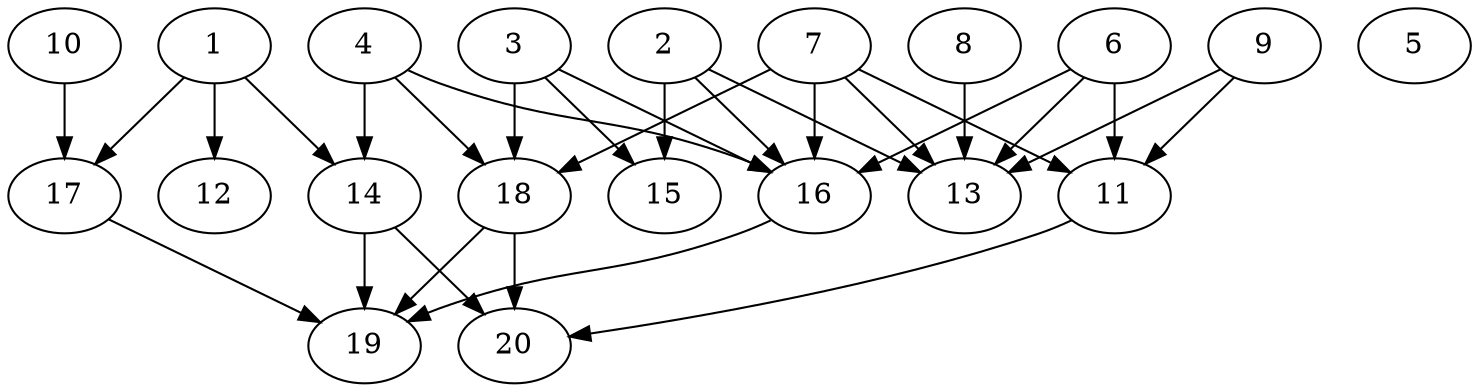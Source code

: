 // DAG automatically generated by daggen at Wed Jul 24 21:27:05 2019
// ./daggen --dot -n 20 --ccr 0.5 --fat 0.7 --regular 0.5 --density 0.5 --mindata 5242880 --maxdata 52428800 
digraph G {
  1 [size="50290688", alpha="0.18", expect_size="25145344"] 
  1 -> 12 [size ="25145344"]
  1 -> 14 [size ="25145344"]
  1 -> 17 [size ="25145344"]
  2 [size="42409984", alpha="0.12", expect_size="21204992"] 
  2 -> 13 [size ="21204992"]
  2 -> 15 [size ="21204992"]
  2 -> 16 [size ="21204992"]
  3 [size="72775680", alpha="0.14", expect_size="36387840"] 
  3 -> 15 [size ="36387840"]
  3 -> 16 [size ="36387840"]
  3 -> 18 [size ="36387840"]
  4 [size="12150784", alpha="0.08", expect_size="6075392"] 
  4 -> 14 [size ="6075392"]
  4 -> 16 [size ="6075392"]
  4 -> 18 [size ="6075392"]
  5 [size="63336448", alpha="0.05", expect_size="31668224"] 
  6 [size="84301824", alpha="0.11", expect_size="42150912"] 
  6 -> 11 [size ="42150912"]
  6 -> 13 [size ="42150912"]
  6 -> 16 [size ="42150912"]
  7 [size="26777600", alpha="0.19", expect_size="13388800"] 
  7 -> 11 [size ="13388800"]
  7 -> 13 [size ="13388800"]
  7 -> 16 [size ="13388800"]
  7 -> 18 [size ="13388800"]
  8 [size="18812928", alpha="0.07", expect_size="9406464"] 
  8 -> 13 [size ="9406464"]
  9 [size="11864064", alpha="0.03", expect_size="5932032"] 
  9 -> 11 [size ="5932032"]
  9 -> 13 [size ="5932032"]
  10 [size="47224832", alpha="0.15", expect_size="23612416"] 
  10 -> 17 [size ="23612416"]
  11 [size="86589440", alpha="0.09", expect_size="43294720"] 
  11 -> 20 [size ="43294720"]
  12 [size="75491328", alpha="0.19", expect_size="37745664"] 
  13 [size="37062656", alpha="0.06", expect_size="18531328"] 
  14 [size="101914624", alpha="0.01", expect_size="50957312"] 
  14 -> 19 [size ="50957312"]
  14 -> 20 [size ="50957312"]
  15 [size="44374016", alpha="0.11", expect_size="22187008"] 
  16 [size="68857856", alpha="0.11", expect_size="34428928"] 
  16 -> 19 [size ="34428928"]
  17 [size="26134528", alpha="0.09", expect_size="13067264"] 
  17 -> 19 [size ="13067264"]
  18 [size="23293952", alpha="0.19", expect_size="11646976"] 
  18 -> 19 [size ="11646976"]
  18 -> 20 [size ="11646976"]
  19 [size="56707072", alpha="0.08", expect_size="28353536"] 
  20 [size="70074368", alpha="0.15", expect_size="35037184"] 
}
